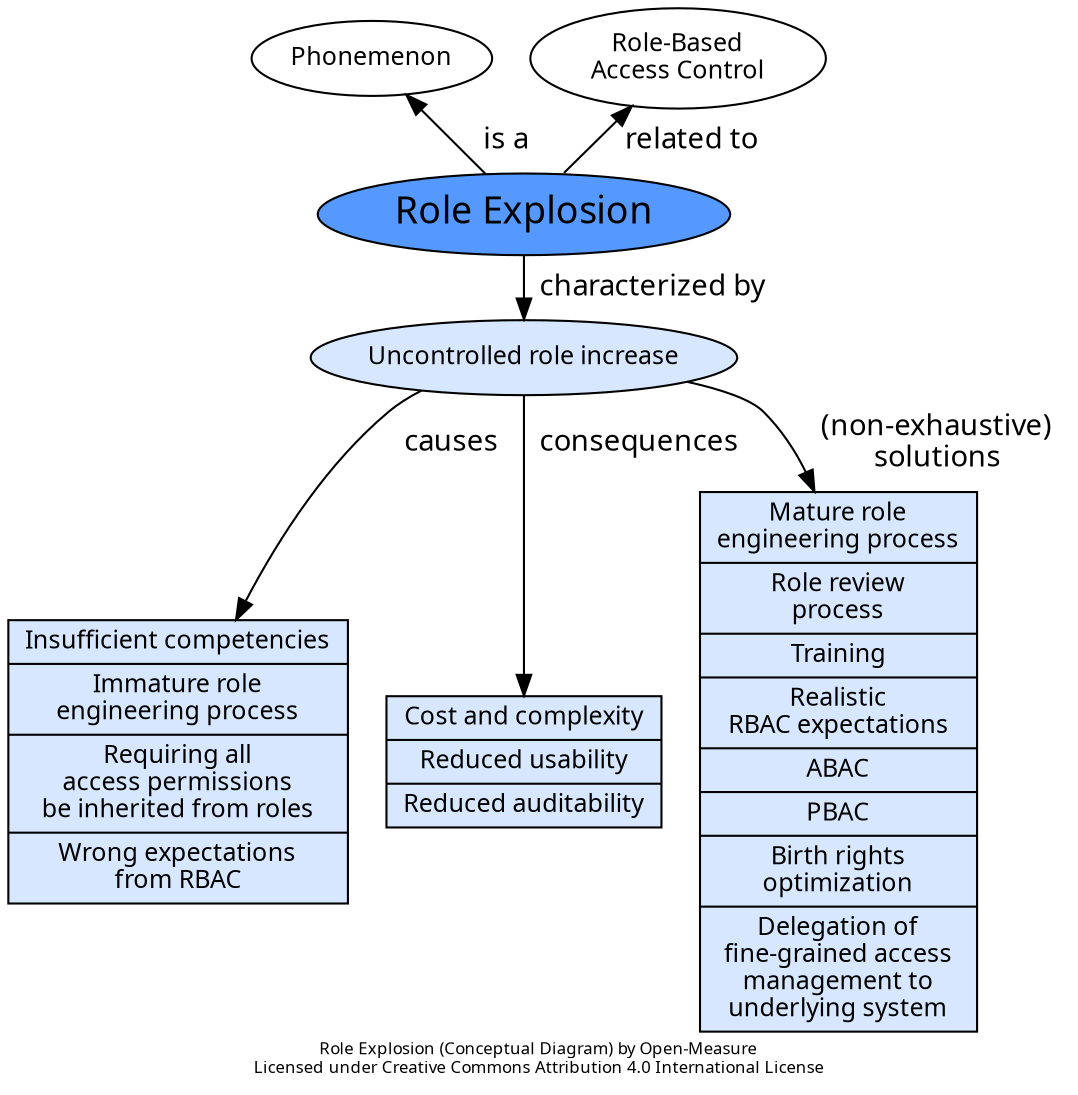 digraph G {
	rankdir="TB";
	ranksep="0";
	splines="curve";
	newrank=true;
	packmode="clust";
	compound=true;
	fontname="Calibri";
	label="Role Explosion (Conceptual Diagram) by Open-Measure\nLicensed under Creative Commons Attribution 4.0 International License";
	fontsize=8;
	node[shape="ellipse", fontsize=12, fillcolor="#d6e7ff", style="filled", fontname="Calibri"];
	edge[fontname="Calibri", minlen="1"];

	# Superordinate Concepts
	n_phenomenon [label="Phonemenon", fillcolor="#ffffff"];
	n_phenomenon -> n_role_explosion [weight=10, label="  is a  ", dir="back"];
	n_rbac [label="Role-Based\nAccess Control", fillcolor="#ffffff"];
	n_rbac -> n_role_explosion [weight=10, label="  related to  ", dir="back"];

	# Concept
	n_role_explosion [label="Role Explosion", fontsize=18, fillcolor="#5599ff", URL="https://open-measure.atlassian.net/wiki/spaces/DIC/pages/848363630"];

	# Child Concepts
	n_role_explosion -> n_uncontrolled [label="  characterized by  "];
	n_uncontrolled [label="Uncontrolled role increase"];
	n_uncontrolled -> n_causes [weight=10, label="  causes  "];
	n_causes [label="{Insufficient competencies|Immature role\nengineering process|Requiring all\naccess permissions\nbe inherited from roles|Wrong expectations\nfrom RBAC}", shape="record", color="black", fontcolor="black"];
	n_uncontrolled -> n_consequences [weight=10, label="  consequences  "];
	n_consequences [label="{Cost and complexity|Reduced usability|Reduced auditability}", shape="record", color="black", fontcolor="black"];
	n_uncontrolled -> n_solutions [weight=10, label="  (non-exhaustive)  \n  solutions  "];
	n_solutions [label="{Mature role\nengineering process|Role review\nprocess|Training|Realistic\nRBAC expectations|ABAC|PBAC|Birth rights\noptimization|Delegation of\nfine-grained access\nmanagement to\nunderlying system}", shape="record", color="black", fontcolor="black"];

}
